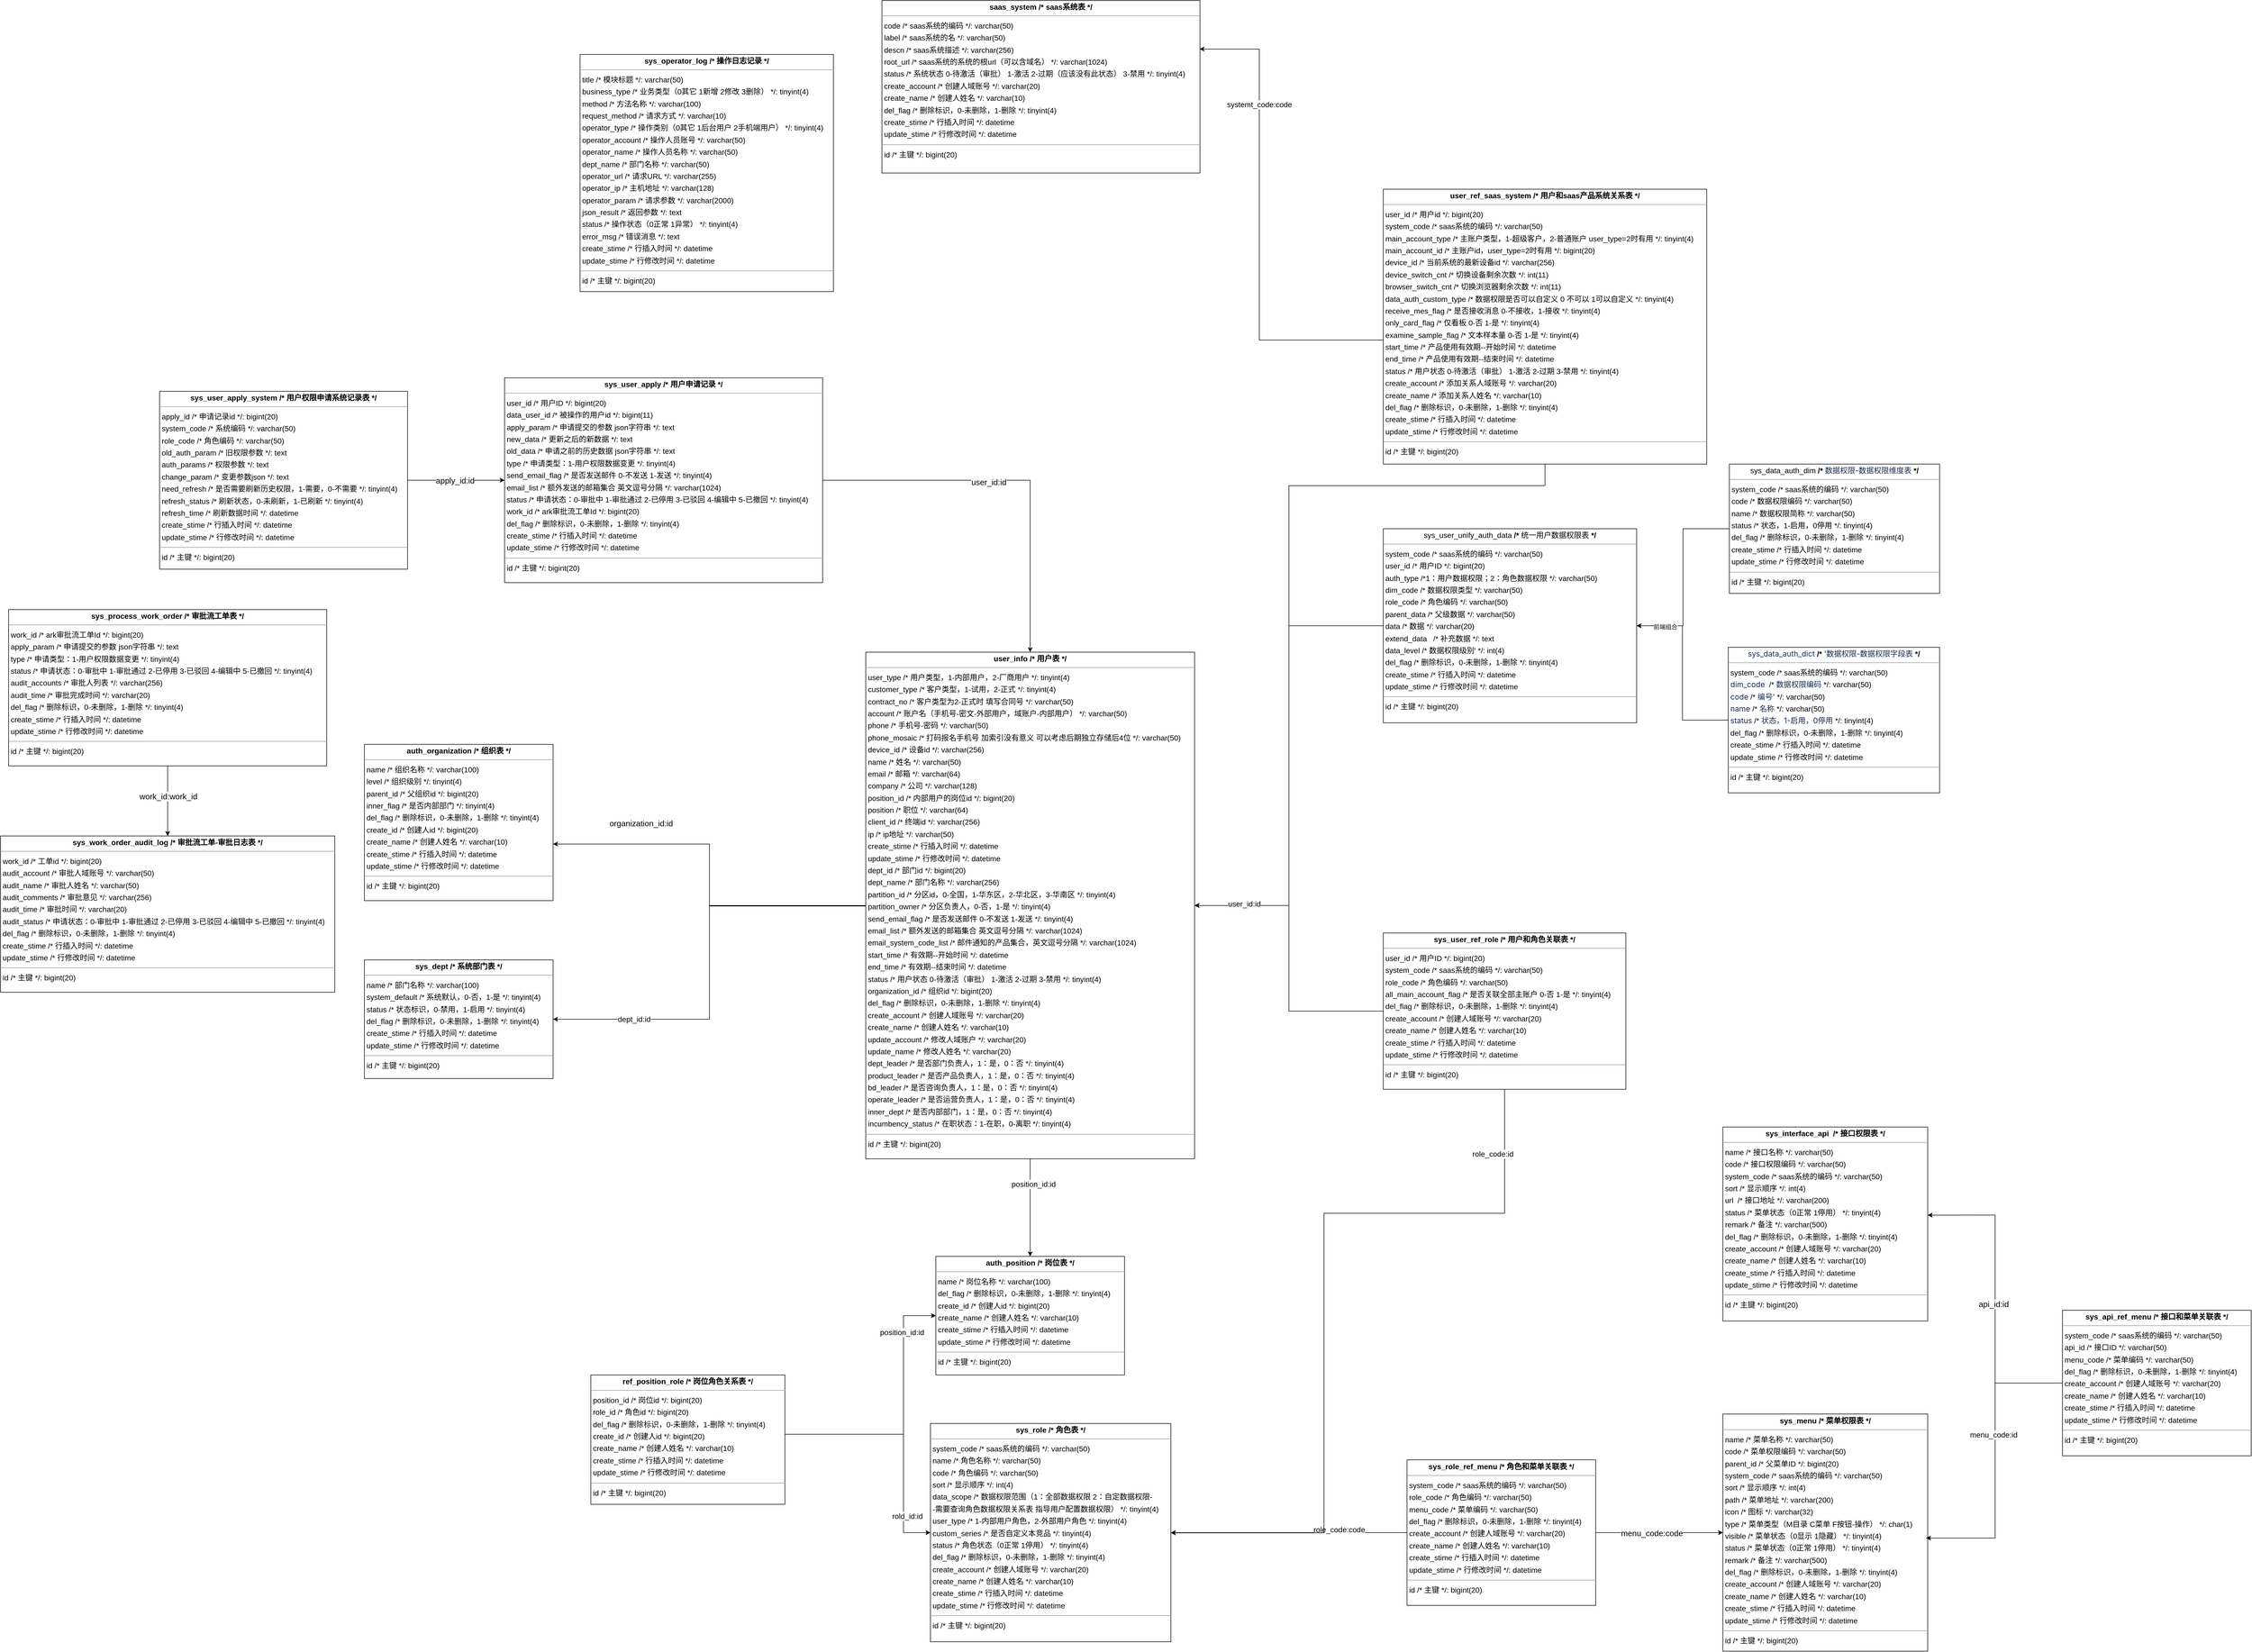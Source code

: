 <mxfile version="26.1.2">
  <diagram name="第 1 页" id="l_DR7KnRHLTlUDp1lk41">
    <mxGraphModel dx="3918" dy="2032" grid="1" gridSize="10" guides="1" tooltips="1" connect="1" arrows="1" fold="1" page="1" pageScale="1" pageWidth="827" pageHeight="1169" math="1" shadow="0">
      <root>
        <mxCell id="0" />
        <mxCell id="1" parent="0" />
        <mxCell id="V8_SMq7qqS84tooQgyuv-2" value="&lt;p style=&quot;margin:0px;margin-top:4px;text-align:center;&quot;&gt;&lt;b&gt;auth_organization  /* 组织表 */&lt;/b&gt;&lt;/p&gt;&lt;hr size=&quot;1&quot;/&gt;&lt;p style=&quot;margin:0 0 0 4px;line-height:1.6;&quot;&gt; name  /* 组织名称 */: varchar(100)&lt;br/&gt; level  /* 组织级别 */: tinyint(4)&lt;br/&gt; parent_id  /* 父组织id */: bigint(20)&lt;br/&gt; inner_flag  /* 是否内部部门 */: tinyint(4)&lt;br/&gt; del_flag  /* 删除标识，0-未删除，1-删除 */: tinyint(4)&lt;br/&gt; create_id  /* 创建人id */: bigint(20)&lt;br/&gt; create_name  /* 创建人姓名 */: varchar(10)&lt;br/&gt; create_stime  /* 行插入时间 */: datetime&lt;br/&gt; update_stime  /* 行修改时间 */: datetime&lt;/p&gt;&lt;hr size=&quot;1&quot;/&gt;&lt;p style=&quot;margin:0 0 0 4px;line-height:1.6;&quot;&gt; id  /* 主键 */: bigint(20)&lt;/p&gt;" style="verticalAlign=top;align=left;overflow=fill;fontSize=14;fontFamily=Helvetica;html=1;rounded=0;shadow=0;comic=0;labelBackgroundColor=none;strokeWidth=1;" parent="1" vertex="1">
          <mxGeometry x="-1520" y="400" width="350" height="290" as="geometry" />
        </mxCell>
        <mxCell id="V8_SMq7qqS84tooQgyuv-3" value="&lt;p style=&quot;margin:0px;margin-top:4px;text-align:center;&quot;&gt;&lt;b&gt;auth_position  /* 岗位表 */&lt;/b&gt;&lt;/p&gt;&lt;hr size=&quot;1&quot;/&gt;&lt;p style=&quot;margin:0 0 0 4px;line-height:1.6;&quot;&gt; name  /* 岗位名称 */: varchar(100)&lt;br/&gt; del_flag  /* 删除标识，0-未删除，1-删除 */: tinyint(4)&lt;br/&gt; create_id  /* 创建人id */: bigint(20)&lt;br/&gt; create_name  /* 创建人姓名 */: varchar(10)&lt;br/&gt; create_stime  /* 行插入时间 */: datetime&lt;br/&gt; update_stime  /* 行修改时间 */: datetime&lt;/p&gt;&lt;hr size=&quot;1&quot;/&gt;&lt;p style=&quot;margin:0 0 0 4px;line-height:1.6;&quot;&gt; id  /* 主键 */: bigint(20)&lt;/p&gt;" style="verticalAlign=top;align=left;overflow=fill;fontSize=14;fontFamily=Helvetica;html=1;rounded=0;shadow=0;comic=0;labelBackgroundColor=none;strokeWidth=1;" parent="1" vertex="1">
          <mxGeometry x="-460" y="1350" width="350" height="220" as="geometry" />
        </mxCell>
        <mxCell id="f3Y5LJ2er6OVcLJI3kko-26" style="edgeStyle=orthogonalEdgeStyle;rounded=0;orthogonalLoop=1;jettySize=auto;html=1;entryX=0;entryY=0.5;entryDx=0;entryDy=0;" parent="1" source="V8_SMq7qqS84tooQgyuv-7" target="V8_SMq7qqS84tooQgyuv-3" edge="1">
          <mxGeometry relative="1" as="geometry">
            <Array as="points">
              <mxPoint x="-520" y="1680" />
              <mxPoint x="-520" y="1460" />
            </Array>
          </mxGeometry>
        </mxCell>
        <mxCell id="f3Y5LJ2er6OVcLJI3kko-29" value="position_id:id" style="edgeLabel;html=1;align=center;verticalAlign=middle;resizable=0;points=[];fontSize=14;" parent="f3Y5LJ2er6OVcLJI3kko-26" vertex="1" connectable="0">
          <mxGeometry x="0.636" y="4" relative="1" as="geometry">
            <mxPoint x="1" as="offset" />
          </mxGeometry>
        </mxCell>
        <mxCell id="f3Y5LJ2er6OVcLJI3kko-27" style="edgeStyle=orthogonalEdgeStyle;rounded=0;orthogonalLoop=1;jettySize=auto;html=1;entryX=0;entryY=0.5;entryDx=0;entryDy=0;" parent="1" source="V8_SMq7qqS84tooQgyuv-7" target="V8_SMq7qqS84tooQgyuv-17" edge="1">
          <mxGeometry relative="1" as="geometry">
            <Array as="points">
              <mxPoint x="-520" y="1680" />
              <mxPoint x="-520" y="1863" />
            </Array>
          </mxGeometry>
        </mxCell>
        <mxCell id="f3Y5LJ2er6OVcLJI3kko-28" value="rold_id:id" style="edgeLabel;html=1;align=center;verticalAlign=middle;resizable=0;points=[];fontSize=14;" parent="f3Y5LJ2er6OVcLJI3kko-27" vertex="1" connectable="0">
          <mxGeometry x="0.613" y="7" relative="1" as="geometry">
            <mxPoint y="7" as="offset" />
          </mxGeometry>
        </mxCell>
        <mxCell id="V8_SMq7qqS84tooQgyuv-7" value="&lt;p style=&quot;margin:0px;margin-top:4px;text-align:center;&quot;&gt;&lt;b&gt;ref_position_role  /* 岗位角色关系表 */&lt;/b&gt;&lt;/p&gt;&lt;hr size=&quot;1&quot;/&gt;&lt;p style=&quot;margin:0 0 0 4px;line-height:1.6;&quot;&gt; position_id  /* 岗位id */: bigint(20)&lt;br/&gt; role_id  /* 角色id */: bigint(20)&lt;br/&gt; del_flag  /* 删除标识，0-未删除，1-删除 */: tinyint(4)&lt;br/&gt; create_id  /* 创建人id */: bigint(20)&lt;br/&gt; create_name  /* 创建人姓名 */: varchar(10)&lt;br/&gt; create_stime  /* 行插入时间 */: datetime&lt;br/&gt; update_stime  /* 行修改时间 */: datetime&lt;/p&gt;&lt;hr size=&quot;1&quot;/&gt;&lt;p style=&quot;margin:0 0 0 4px;line-height:1.6;&quot;&gt; id  /* 主键 */: bigint(20)&lt;/p&gt;" style="verticalAlign=top;align=left;overflow=fill;fontSize=14;fontFamily=Helvetica;html=1;rounded=0;shadow=0;comic=0;labelBackgroundColor=none;strokeWidth=1;" parent="1" vertex="1">
          <mxGeometry x="-1100" y="1570" width="360" height="240" as="geometry" />
        </mxCell>
        <mxCell id="f3Y5LJ2er6OVcLJI3kko-22" style="edgeStyle=orthogonalEdgeStyle;rounded=0;orthogonalLoop=1;jettySize=auto;html=1;entryX=0;entryY=0.5;entryDx=0;entryDy=0;exitX=1;exitY=0.5;exitDx=0;exitDy=0;" parent="1" source="V8_SMq7qqS84tooQgyuv-19" target="V8_SMq7qqS84tooQgyuv-13" edge="1">
          <mxGeometry relative="1" as="geometry">
            <mxPoint x="810" y="1304" as="sourcePoint" />
          </mxGeometry>
        </mxCell>
        <mxCell id="f3Y5LJ2er6OVcLJI3kko-23" value="menu_code:code" style="edgeLabel;html=1;align=center;verticalAlign=middle;resizable=0;points=[];fontSize=15;" parent="f3Y5LJ2er6OVcLJI3kko-22" vertex="1" connectable="0">
          <mxGeometry x="0.741" relative="1" as="geometry">
            <mxPoint x="-102" as="offset" />
          </mxGeometry>
        </mxCell>
        <mxCell id="V8_SMq7qqS84tooQgyuv-9" value="&lt;p style=&quot;margin:0px;margin-top:4px;text-align:center;&quot;&gt;&lt;b&gt;saas_system  /* saas系统表 */&lt;/b&gt;&lt;/p&gt;&lt;hr size=&quot;1&quot;/&gt;&lt;p style=&quot;margin:0 0 0 4px;line-height:1.6;&quot;&gt; code  /* saas系统的编码 */: varchar(50)&lt;br/&gt; label  /* saas系统的名 */: varchar(50)&lt;br/&gt; descn  /* saas系统描述 */: varchar(256)&lt;br/&gt; root_url  /* saas系统的系统的根url（可以含域名） */: varchar(1024)&lt;br/&gt; status  /* 系统状态 0-待激活（审批） 1-激活 2-过期（应该没有此状态） 3-禁用 */: tinyint(4)&lt;br/&gt; create_account  /* 创建人域账号 */: varchar(20)&lt;br/&gt; create_name  /* 创建人姓名 */: varchar(10)&lt;br/&gt; del_flag  /* 删除标识，0-未删除，1-删除 */: tinyint(4)&lt;br/&gt; create_stime  /* 行插入时间 */: datetime&lt;br/&gt; update_stime  /* 行修改时间 */: datetime&lt;/p&gt;&lt;hr size=&quot;1&quot;/&gt;&lt;p style=&quot;margin:0 0 0 4px;line-height:1.6;&quot;&gt; id  /* 主键 */: bigint(20)&lt;/p&gt;" style="verticalAlign=top;align=left;overflow=fill;fontSize=14;fontFamily=Helvetica;html=1;rounded=0;shadow=0;comic=0;labelBackgroundColor=none;strokeWidth=1;" parent="1" vertex="1">
          <mxGeometry x="-560" y="-980" width="590" height="320" as="geometry" />
        </mxCell>
        <mxCell id="V8_SMq7qqS84tooQgyuv-10" value="&lt;p style=&quot;margin:0px;margin-top:4px;text-align:center;&quot;&gt;&lt;b&gt;sys_dept  /* 系统部门表 */&lt;/b&gt;&lt;/p&gt;&lt;hr size=&quot;1&quot;/&gt;&lt;p style=&quot;margin:0 0 0 4px;line-height:1.6;&quot;&gt; name  /* 部门名称 */: varchar(100)&lt;br/&gt; system_default  /* 系统默认，0-否，1-是 */: tinyint(4)&lt;br/&gt; status  /* 状态标识，0-禁用，1-启用 */: tinyint(4)&lt;br/&gt; del_flag  /* 删除标识，0-未删除，1-删除 */: tinyint(4)&lt;br/&gt; create_stime  /* 行插入时间 */: datetime&lt;br/&gt; update_stime  /* 行修改时间 */: datetime&lt;/p&gt;&lt;hr size=&quot;1&quot;/&gt;&lt;p style=&quot;margin:0 0 0 4px;line-height:1.6;&quot;&gt; id  /* 主键 */: bigint(20)&lt;/p&gt;" style="verticalAlign=top;align=left;overflow=fill;fontSize=14;fontFamily=Helvetica;html=1;rounded=0;shadow=0;comic=0;labelBackgroundColor=none;strokeWidth=1;" parent="1" vertex="1">
          <mxGeometry x="-1520" y="800" width="350" height="220" as="geometry" />
        </mxCell>
        <mxCell id="V8_SMq7qqS84tooQgyuv-13" value="&lt;p style=&quot;margin:0px;margin-top:4px;text-align:center;&quot;&gt;&lt;b&gt;sys_menu  /* 菜单权限表 */&lt;/b&gt;&lt;/p&gt;&lt;hr size=&quot;1&quot;/&gt;&lt;p style=&quot;margin:0 0 0 4px;line-height:1.6;&quot;&gt; name  /* 菜单名称 */: varchar(50)&lt;br/&gt; code  /* 菜单权限编码  */: varchar(50)&lt;br/&gt; parent_id  /* 父菜单ID */: bigint(20)&lt;br/&gt; system_code  /* saas系统的编码 */: varchar(50)&lt;br/&gt; sort  /* 显示顺序 */: int(4)&lt;br/&gt; path  /* 菜单地址 */: varchar(200)&lt;br/&gt; icon  /* 图标 */: varchar(32)&lt;br/&gt; type  /* 菜单类型（M目录 C菜单 F按钮-操作） */: char(1)&lt;br/&gt; visible  /* 菜单状态（0显示 1隐藏） */: tinyint(4)&lt;br/&gt; status  /* 菜单状态（0正常 1停用） */: tinyint(4)&lt;br/&gt; remark  /* 备注 */: varchar(500)&lt;br/&gt; del_flag  /* 删除标识，0-未删除，1-删除 */: tinyint(4)&lt;br/&gt; create_account  /* 创建人域账号 */: varchar(20)&lt;br/&gt; create_name  /* 创建人姓名 */: varchar(10)&lt;br/&gt; create_stime  /* 行插入时间 */: datetime&lt;br/&gt; update_stime  /* 行修改时间 */: datetime&lt;/p&gt;&lt;hr size=&quot;1&quot;/&gt;&lt;p style=&quot;margin:0 0 0 4px;line-height:1.6;&quot;&gt; id  /* 主键 */: bigint(20)&lt;/p&gt;" style="verticalAlign=top;align=left;overflow=fill;fontSize=14;fontFamily=Helvetica;html=1;rounded=0;shadow=0;comic=0;labelBackgroundColor=none;strokeWidth=1;" parent="1" vertex="1">
          <mxGeometry x="1000" y="1642.5" width="380" height="440" as="geometry" />
        </mxCell>
        <mxCell id="V8_SMq7qqS84tooQgyuv-14" value="&lt;p style=&quot;margin:0px;margin-top:4px;text-align:center;&quot;&gt;&lt;b&gt;sys_operator_log  /* 操作日志记录 */&lt;/b&gt;&lt;/p&gt;&lt;hr size=&quot;1&quot;/&gt;&lt;p style=&quot;margin:0 0 0 4px;line-height:1.6;&quot;&gt; title  /* 模块标题 */: varchar(50)&lt;br/&gt; business_type  /* 业务类型（0其它 1新增 2修改 3删除） */: tinyint(4)&lt;br/&gt; method  /* 方法名称 */: varchar(100)&lt;br/&gt; request_method  /* 请求方式 */: varchar(10)&lt;br/&gt; operator_type  /* 操作类别（0其它 1后台用户 2手机端用户） */: tinyint(4)&lt;br/&gt; operator_account  /* 操作人员账号 */: varchar(50)&lt;br/&gt; operator_name  /* 操作人员名称 */: varchar(50)&lt;br/&gt; dept_name  /* 部门名称 */: varchar(50)&lt;br/&gt; operator_url  /* 请求URL */: varchar(255)&lt;br/&gt; operator_ip  /* 主机地址 */: varchar(128)&lt;br/&gt; operator_param  /* 请求参数 */: varchar(2000)&lt;br/&gt; json_result  /* 返回参数 */: text&lt;br/&gt; status  /* 操作状态（0正常 1异常） */: tinyint(4)&lt;br/&gt; error_msg  /* 错误消息 */: text&lt;br/&gt; create_stime  /* 行插入时间 */: datetime&lt;br/&gt; update_stime  /* 行修改时间 */: datetime&lt;/p&gt;&lt;hr size=&quot;1&quot;/&gt;&lt;p style=&quot;margin:0 0 0 4px;line-height:1.6;&quot;&gt; id  /* 主键 */: bigint(20)&lt;/p&gt;" style="verticalAlign=top;align=left;overflow=fill;fontSize=14;fontFamily=Helvetica;html=1;rounded=0;shadow=0;comic=0;labelBackgroundColor=none;strokeWidth=1;" parent="1" vertex="1">
          <mxGeometry x="-1120" y="-880" width="470" height="440" as="geometry" />
        </mxCell>
        <mxCell id="f3Y5LJ2er6OVcLJI3kko-42" style="edgeStyle=orthogonalEdgeStyle;rounded=0;orthogonalLoop=1;jettySize=auto;html=1;" parent="1" source="V8_SMq7qqS84tooQgyuv-16" target="V8_SMq7qqS84tooQgyuv-28" edge="1">
          <mxGeometry relative="1" as="geometry" />
        </mxCell>
        <mxCell id="f3Y5LJ2er6OVcLJI3kko-43" value="work_id:work_id" style="edgeLabel;html=1;align=center;verticalAlign=middle;resizable=0;points=[];fontSize=15;" parent="f3Y5LJ2er6OVcLJI3kko-42" vertex="1" connectable="0">
          <mxGeometry x="-0.135" y="1" relative="1" as="geometry">
            <mxPoint as="offset" />
          </mxGeometry>
        </mxCell>
        <mxCell id="V8_SMq7qqS84tooQgyuv-16" value="&lt;p style=&quot;margin:0px;margin-top:4px;text-align:center;&quot;&gt;&lt;b&gt;sys_process_work_order  /* 审批流工单表 */&lt;/b&gt;&lt;/p&gt;&lt;hr size=&quot;1&quot;/&gt;&lt;p style=&quot;margin:0 0 0 4px;line-height:1.6;&quot;&gt; work_id  /* ark审批流工单Id */: bigint(20)&lt;br/&gt; apply_param  /* 申请提交的参数 json字符串 */: text&lt;br/&gt; type  /* 申请类型：1-用户权限数据变更 */: tinyint(4)&lt;br/&gt; status  /* 申请状态：0-审批中 1-审批通过 2-已停用 3-已驳回 4-编辑中 5-已撤回  */: tinyint(4)&lt;br/&gt; audit_accounts  /* 审批人列表 */: varchar(256)&lt;br/&gt; audit_time  /* 审批完成时间 */: varchar(20)&lt;br/&gt; del_flag  /* 删除标识，0-未删除，1-删除 */: tinyint(4)&lt;br/&gt; create_stime  /* 行插入时间 */: datetime&lt;br/&gt; update_stime  /* 行修改时间 */: datetime&lt;/p&gt;&lt;hr size=&quot;1&quot;/&gt;&lt;p style=&quot;margin:0 0 0 4px;line-height:1.6;&quot;&gt; id  /* 主键 */: bigint(20)&lt;/p&gt;" style="verticalAlign=top;align=left;overflow=fill;fontSize=14;fontFamily=Helvetica;html=1;rounded=0;shadow=0;comic=0;labelBackgroundColor=none;strokeWidth=1;" parent="1" vertex="1">
          <mxGeometry x="-2180" y="150" width="590" height="290" as="geometry" />
        </mxCell>
        <mxCell id="V8_SMq7qqS84tooQgyuv-17" value="&lt;p style=&quot;margin:0px;margin-top:4px;text-align:center;&quot;&gt;&lt;b&gt;sys_role  /* 角色表 */&lt;/b&gt;&lt;/p&gt;&lt;hr size=&quot;1&quot;&gt;&lt;p style=&quot;margin:0 0 0 4px;line-height:1.6;&quot;&gt; system_code  /* saas系统的编码 */: varchar(50)&lt;br&gt; name  /* 角色名称 */: varchar(50)&lt;br&gt; code  /* 角色编码 */: varchar(50)&lt;br&gt; sort  /* 显示顺序 */: int(4)&lt;br&gt; data_scope  /* 数据权限范围（1：全部数据权限 2：自定数据权限-&lt;/p&gt;&lt;p style=&quot;margin:0 0 0 4px;line-height:1.6;&quot;&gt;-需要查询角色数据权限关系表 指导用户配置数据权限） */: tinyint(4)&lt;br&gt; user_type  /* 1-内部用户角色，2-外部用户角色 */: tinyint(4)&lt;br&gt; custom_series  /* 是否自定义本竞品 */: tinyint(4)&lt;br&gt; status  /* 角色状态（0正常 1停用） */: tinyint(4)&lt;br&gt; del_flag  /* 删除标识，0-未删除，1-删除 */: tinyint(4)&lt;br&gt; create_account  /* 创建人域账号 */: varchar(20)&lt;br&gt; create_name  /* 创建人姓名 */: varchar(10)&lt;br&gt; create_stime  /* 行插入时间 */: datetime&lt;br&gt; update_stime  /* 行修改时间 */: datetime&lt;/p&gt;&lt;hr size=&quot;1&quot;&gt;&lt;p style=&quot;margin:0 0 0 4px;line-height:1.6;&quot;&gt; id  /* 主键 */: bigint(20)&lt;/p&gt;" style="verticalAlign=top;align=left;overflow=fill;fontSize=14;fontFamily=Helvetica;html=1;rounded=0;shadow=0;comic=0;labelBackgroundColor=none;strokeWidth=1;" parent="1" vertex="1">
          <mxGeometry x="-470" y="1660" width="446" height="405" as="geometry" />
        </mxCell>
        <mxCell id="f3Y5LJ2er6OVcLJI3kko-24" style="edgeStyle=orthogonalEdgeStyle;rounded=0;orthogonalLoop=1;jettySize=auto;html=1;entryX=1;entryY=0.5;entryDx=0;entryDy=0;" parent="1" source="V8_SMq7qqS84tooQgyuv-19" target="V8_SMq7qqS84tooQgyuv-17" edge="1">
          <mxGeometry relative="1" as="geometry" />
        </mxCell>
        <mxCell id="f3Y5LJ2er6OVcLJI3kko-25" value="role_code:code" style="edgeLabel;html=1;align=center;verticalAlign=middle;resizable=0;points=[];fontSize=14;" parent="f3Y5LJ2er6OVcLJI3kko-24" vertex="1" connectable="0">
          <mxGeometry x="-0.419" y="-6" relative="1" as="geometry">
            <mxPoint x="1" as="offset" />
          </mxGeometry>
        </mxCell>
        <mxCell id="V8_SMq7qqS84tooQgyuv-19" value="&lt;p style=&quot;margin:0px;margin-top:4px;text-align:center;&quot;&gt;&lt;b&gt;sys_role_ref_menu  /* 角色和菜单关联表 */&lt;/b&gt;&lt;/p&gt;&lt;hr size=&quot;1&quot;/&gt;&lt;p style=&quot;margin:0 0 0 4px;line-height:1.6;&quot;&gt; system_code  /* saas系统的编码 */: varchar(50)&lt;br/&gt; role_code  /* 角色编码 */: varchar(50)&lt;br/&gt; menu_code  /* 菜单编码 */: varchar(50)&lt;br/&gt; del_flag  /* 删除标识，0-未删除，1-删除 */: tinyint(4)&lt;br/&gt; create_account  /* 创建人域账号 */: varchar(20)&lt;br/&gt; create_name  /* 创建人姓名 */: varchar(10)&lt;br/&gt; create_stime  /* 行插入时间 */: datetime&lt;br/&gt; update_stime  /* 行修改时间 */: datetime&lt;/p&gt;&lt;hr size=&quot;1&quot;/&gt;&lt;p style=&quot;margin:0 0 0 4px;line-height:1.6;&quot;&gt; id  /* 主键 */: bigint(20)&lt;/p&gt;" style="verticalAlign=top;align=left;overflow=fill;fontSize=14;fontFamily=Helvetica;html=1;rounded=0;shadow=0;comic=0;labelBackgroundColor=none;strokeWidth=1;" parent="1" vertex="1">
          <mxGeometry x="414" y="1727.5" width="350" height="270" as="geometry" />
        </mxCell>
        <mxCell id="f3Y5LJ2er6OVcLJI3kko-55" style="edgeStyle=orthogonalEdgeStyle;rounded=0;orthogonalLoop=1;jettySize=auto;html=1;" parent="1" source="V8_SMq7qqS84tooQgyuv-20" target="V8_SMq7qqS84tooQgyuv-29" edge="1">
          <mxGeometry relative="1" as="geometry" />
        </mxCell>
        <mxCell id="f3Y5LJ2er6OVcLJI3kko-56" value="user_id:id" style="edgeLabel;html=1;align=center;verticalAlign=middle;resizable=0;points=[];fontSize=15;" parent="f3Y5LJ2er6OVcLJI3kko-55" vertex="1" connectable="0">
          <mxGeometry x="-0.127" y="-3" relative="1" as="geometry">
            <mxPoint as="offset" />
          </mxGeometry>
        </mxCell>
        <mxCell id="V8_SMq7qqS84tooQgyuv-20" value="&lt;p style=&quot;margin:0px;margin-top:4px;text-align:center;&quot;&gt;&lt;b&gt;sys_user_apply  /* 用户申请记录 */&lt;/b&gt;&lt;/p&gt;&lt;hr size=&quot;1&quot;/&gt;&lt;p style=&quot;margin:0 0 0 4px;line-height:1.6;&quot;&gt; user_id  /* 用户ID */: bigint(20)&lt;br/&gt; data_user_id  /* 被操作的用户id */: bigint(11)&lt;br/&gt; apply_param  /* 申请提交的参数 json字符串 */: text&lt;br/&gt; new_data  /* 更新之后的新数据 */: text&lt;br/&gt; old_data  /* 申请之前的历史数据 json字符串 */: text&lt;br/&gt; type  /* 申请类型：1-用户权限数据变更 */: tinyint(4)&lt;br/&gt; send_email_flag  /* 是否发送邮件  0-不发送 1-发送 */: tinyint(4)&lt;br/&gt; email_list  /* 额外发送的邮箱集合 英文逗号分隔 */: varchar(1024)&lt;br/&gt; status  /* 申请状态：0-审批中 1-审批通过 2-已停用 3-已驳回 4-编辑中 5-已撤回  */: tinyint(4)&lt;br/&gt; work_id  /* ark审批流工单Id */: bigint(20)&lt;br/&gt; del_flag  /* 删除标识，0-未删除，1-删除 */: tinyint(4)&lt;br/&gt; create_stime  /* 行插入时间 */: datetime&lt;br/&gt; update_stime  /* 行修改时间 */: datetime&lt;/p&gt;&lt;hr size=&quot;1&quot;/&gt;&lt;p style=&quot;margin:0 0 0 4px;line-height:1.6;&quot;&gt; id  /* 主键 */: bigint(20)&lt;/p&gt;" style="verticalAlign=top;align=left;overflow=fill;fontSize=14;fontFamily=Helvetica;html=1;rounded=0;shadow=0;comic=0;labelBackgroundColor=none;strokeWidth=1;" parent="1" vertex="1">
          <mxGeometry x="-1260" y="-280" width="590" height="380" as="geometry" />
        </mxCell>
        <mxCell id="f3Y5LJ2er6OVcLJI3kko-58" style="edgeStyle=orthogonalEdgeStyle;rounded=0;orthogonalLoop=1;jettySize=auto;html=1;exitX=1;exitY=0.5;exitDx=0;exitDy=0;entryX=0;entryY=0.5;entryDx=0;entryDy=0;" parent="1" source="V8_SMq7qqS84tooQgyuv-22" target="V8_SMq7qqS84tooQgyuv-20" edge="1">
          <mxGeometry relative="1" as="geometry" />
        </mxCell>
        <mxCell id="f3Y5LJ2er6OVcLJI3kko-59" value="apply_id:id" style="edgeLabel;html=1;align=center;verticalAlign=middle;resizable=0;points=[];fontSize=15;" parent="f3Y5LJ2er6OVcLJI3kko-58" vertex="1" connectable="0">
          <mxGeometry x="-0.033" relative="1" as="geometry">
            <mxPoint x="1" as="offset" />
          </mxGeometry>
        </mxCell>
        <mxCell id="V8_SMq7qqS84tooQgyuv-22" value="&lt;p style=&quot;margin:0px;margin-top:4px;text-align:center;&quot;&gt;&lt;b&gt;sys_user_apply_system  /* 用户权限申请系统记录表 */&lt;/b&gt;&lt;/p&gt;&lt;hr size=&quot;1&quot;/&gt;&lt;p style=&quot;margin:0 0 0 4px;line-height:1.6;&quot;&gt; apply_id  /* 申请记录id */: bigint(20)&lt;br/&gt; system_code  /* 系统编码 */: varchar(50)&lt;br/&gt; role_code  /* 角色编码 */: varchar(50)&lt;br/&gt; old_auth_param  /* 旧权限参数 */: text&lt;br/&gt; auth_params  /* 权限参数 */: text&lt;br/&gt; change_param  /* 变更参数json */: text&lt;br/&gt; need_refresh  /* 是否需要刷新历史权限，1-需要，0-不需要 */: tinyint(4)&lt;br/&gt; refresh_status  /* 刷新状态，0-未刷新，1-已刷新 */: tinyint(4)&lt;br/&gt; refresh_time  /* 刷新数据时间 */: datetime&lt;br/&gt; create_stime  /* 行插入时间 */: datetime&lt;br/&gt; update_stime  /* 行修改时间 */: datetime&lt;/p&gt;&lt;hr size=&quot;1&quot;/&gt;&lt;p style=&quot;margin:0 0 0 4px;line-height:1.6;&quot;&gt; id  /* 主键 */: bigint(20)&lt;/p&gt;" style="verticalAlign=top;align=left;overflow=fill;fontSize=14;fontFamily=Helvetica;html=1;rounded=0;shadow=0;comic=0;labelBackgroundColor=none;strokeWidth=1;" parent="1" vertex="1">
          <mxGeometry x="-1900" y="-255" width="460" height="330" as="geometry" />
        </mxCell>
        <mxCell id="f3Y5LJ2er6OVcLJI3kko-4" style="edgeStyle=orthogonalEdgeStyle;rounded=0;orthogonalLoop=1;jettySize=auto;html=1;" parent="1" source="V8_SMq7qqS84tooQgyuv-27" target="V8_SMq7qqS84tooQgyuv-29" edge="1">
          <mxGeometry relative="1" as="geometry" />
        </mxCell>
        <mxCell id="f3Y5LJ2er6OVcLJI3kko-8" style="edgeStyle=orthogonalEdgeStyle;rounded=0;orthogonalLoop=1;jettySize=auto;html=1;" parent="1" source="V8_SMq7qqS84tooQgyuv-27" target="V8_SMq7qqS84tooQgyuv-17" edge="1">
          <mxGeometry relative="1" as="geometry">
            <Array as="points">
              <mxPoint x="595" y="1270" />
              <mxPoint x="260" y="1270" />
              <mxPoint x="260" y="1863" />
            </Array>
          </mxGeometry>
        </mxCell>
        <mxCell id="f3Y5LJ2er6OVcLJI3kko-9" value="role_code:id" style="edgeLabel;html=1;align=center;verticalAlign=middle;resizable=0;points=[];fontSize=14;" parent="f3Y5LJ2er6OVcLJI3kko-8" vertex="1" connectable="0">
          <mxGeometry x="-0.661" y="2" relative="1" as="geometry">
            <mxPoint x="-8" y="-112" as="offset" />
          </mxGeometry>
        </mxCell>
        <mxCell id="V8_SMq7qqS84tooQgyuv-27" value="&lt;p style=&quot;margin:0px;margin-top:4px;text-align:center;&quot;&gt;&lt;b&gt;sys_user_ref_role  /* 用户和角色关联表 */&lt;/b&gt;&lt;/p&gt;&lt;hr size=&quot;1&quot;/&gt;&lt;p style=&quot;margin:0 0 0 4px;line-height:1.6;&quot;&gt; user_id  /* 用户ID */: bigint(20)&lt;br/&gt; system_code  /* saas系统的编码 */: varchar(50)&lt;br/&gt; role_code  /* 角色编码 */: varchar(50)&lt;br/&gt; all_main_account_flag  /* 是否关联全部主账户 0-否 1-是 */: tinyint(4)&lt;br/&gt; del_flag  /* 删除标识，0-未删除，1-删除 */: tinyint(4)&lt;br/&gt; create_account  /* 创建人域账号 */: varchar(20)&lt;br/&gt; create_name  /* 创建人姓名 */: varchar(10)&lt;br/&gt; create_stime  /* 行插入时间 */: datetime&lt;br/&gt; update_stime  /* 行修改时间 */: datetime&lt;/p&gt;&lt;hr size=&quot;1&quot;/&gt;&lt;p style=&quot;margin:0 0 0 4px;line-height:1.6;&quot;&gt; id  /* 主键 */: bigint(20)&lt;/p&gt;" style="verticalAlign=top;align=left;overflow=fill;fontSize=14;fontFamily=Helvetica;html=1;rounded=0;shadow=0;comic=0;labelBackgroundColor=none;strokeWidth=1;" parent="1" vertex="1">
          <mxGeometry x="370" y="750" width="450" height="290" as="geometry" />
        </mxCell>
        <mxCell id="V8_SMq7qqS84tooQgyuv-28" value="&lt;p style=&quot;margin:0px;margin-top:4px;text-align:center;&quot;&gt;&lt;b&gt;sys_work_order_audit_log  /* 审批流工单-审批日志表 */&lt;/b&gt;&lt;/p&gt;&lt;hr size=&quot;1&quot;/&gt;&lt;p style=&quot;margin:0 0 0 4px;line-height:1.6;&quot;&gt; work_id  /* 工单id */: bigint(20)&lt;br/&gt; audit_account  /* 审批人域账号 */: varchar(50)&lt;br/&gt; audit_name  /* 审批人姓名 */: varchar(50)&lt;br/&gt; audit_comments  /* 审批意见 */: varchar(256)&lt;br/&gt; audit_time  /* 审批时间 */: varchar(20)&lt;br/&gt; audit_status  /* 申请状态：0-审批中 1-审批通过 2-已停用 3-已驳回 4-编辑中 5-已撤回  */: tinyint(4)&lt;br/&gt; del_flag  /* 删除标识，0-未删除，1-删除 */: tinyint(4)&lt;br/&gt; create_stime  /* 行插入时间 */: datetime&lt;br/&gt; update_stime  /* 行修改时间 */: datetime&lt;/p&gt;&lt;hr size=&quot;1&quot;/&gt;&lt;p style=&quot;margin:0 0 0 4px;line-height:1.6;&quot;&gt; id  /* 主键 */: bigint(20)&lt;/p&gt;" style="verticalAlign=top;align=left;overflow=fill;fontSize=14;fontFamily=Helvetica;html=1;rounded=0;shadow=0;comic=0;labelBackgroundColor=none;strokeWidth=1;" parent="1" vertex="1">
          <mxGeometry x="-2195" y="570" width="620" height="290" as="geometry" />
        </mxCell>
        <mxCell id="f3Y5LJ2er6OVcLJI3kko-12" style="edgeStyle=orthogonalEdgeStyle;rounded=0;orthogonalLoop=1;jettySize=auto;html=1;entryX=0.5;entryY=0;entryDx=0;entryDy=0;" parent="1" source="V8_SMq7qqS84tooQgyuv-29" target="V8_SMq7qqS84tooQgyuv-3" edge="1">
          <mxGeometry relative="1" as="geometry">
            <mxPoint x="-860" y="1330" as="targetPoint" />
          </mxGeometry>
        </mxCell>
        <mxCell id="f3Y5LJ2er6OVcLJI3kko-13" value="position_id:id" style="edgeLabel;html=1;align=center;verticalAlign=middle;resizable=0;points=[];fontSize=14;" parent="f3Y5LJ2er6OVcLJI3kko-12" vertex="1" connectable="0">
          <mxGeometry x="-0.496" y="6" relative="1" as="geometry">
            <mxPoint y="1" as="offset" />
          </mxGeometry>
        </mxCell>
        <mxCell id="f3Y5LJ2er6OVcLJI3kko-20" style="edgeStyle=orthogonalEdgeStyle;rounded=0;orthogonalLoop=1;jettySize=auto;html=1;exitX=0;exitY=0.5;exitDx=0;exitDy=0;" parent="1" source="f3Y5LJ2er6OVcLJI3kko-14" target="V8_SMq7qqS84tooQgyuv-29" edge="1">
          <mxGeometry relative="1" as="geometry" />
        </mxCell>
        <mxCell id="f3Y5LJ2er6OVcLJI3kko-30" style="edgeStyle=orthogonalEdgeStyle;rounded=0;orthogonalLoop=1;jettySize=auto;html=1;entryX=1;entryY=0.5;entryDx=0;entryDy=0;" parent="1" source="V8_SMq7qqS84tooQgyuv-29" target="V8_SMq7qqS84tooQgyuv-10" edge="1">
          <mxGeometry relative="1" as="geometry" />
        </mxCell>
        <mxCell id="f3Y5LJ2er6OVcLJI3kko-31" value="dept_id:id" style="edgeLabel;html=1;align=center;verticalAlign=middle;resizable=0;points=[];fontSize=14;" parent="f3Y5LJ2er6OVcLJI3kko-30" vertex="1" connectable="0">
          <mxGeometry x="-0.409" y="-2" relative="1" as="geometry">
            <mxPoint x="-197" y="213" as="offset" />
          </mxGeometry>
        </mxCell>
        <mxCell id="f3Y5LJ2er6OVcLJI3kko-51" style="edgeStyle=orthogonalEdgeStyle;rounded=0;orthogonalLoop=1;jettySize=auto;html=1;" parent="1" edge="1">
          <mxGeometry relative="1" as="geometry">
            <mxPoint x="-590" y="690" as="sourcePoint" />
            <mxPoint x="-1170" y="585" as="targetPoint" />
            <Array as="points">
              <mxPoint x="-590" y="700" />
              <mxPoint x="-880" y="700" />
              <mxPoint x="-880" y="585" />
            </Array>
          </mxGeometry>
        </mxCell>
        <mxCell id="f3Y5LJ2er6OVcLJI3kko-52" value="organization_id:id" style="edgeLabel;html=1;align=center;verticalAlign=middle;resizable=0;points=[];fontSize=15;" parent="f3Y5LJ2er6OVcLJI3kko-51" vertex="1" connectable="0">
          <mxGeometry x="-0.221" y="6" relative="1" as="geometry">
            <mxPoint x="-153" y="-160" as="offset" />
          </mxGeometry>
        </mxCell>
        <mxCell id="V8_SMq7qqS84tooQgyuv-29" value="&lt;p style=&quot;margin:0px;margin-top:4px;text-align:center;&quot;&gt;&lt;b&gt;user_info  /* 用户表 */&lt;/b&gt;&lt;/p&gt;&lt;hr size=&quot;1&quot;/&gt;&lt;p style=&quot;margin:0 0 0 4px;line-height:1.6;&quot;&gt; user_type  /* 用户类型，1-内部用户，2-厂商用户 */: tinyint(4)&lt;br/&gt; customer_type  /* 客户类型，1-试用，2-正式 */: tinyint(4)&lt;br/&gt; contract_no  /* 客户类型为2-正式时 填写合同号 */: varchar(50)&lt;br/&gt; account  /* 账户名（手机号-密文-外部用户，域账户-内部用户） */: varchar(50)&lt;br/&gt; phone  /* 手机号-密码 */: varchar(50)&lt;br/&gt; phone_mosaic  /* 打码报名手机号 加索引没有意义 可以考虑后期独立存储后4位 */: varchar(50)&lt;br/&gt; device_id  /* 设备id */: varchar(256)&lt;br/&gt; name  /* 姓名 */: varchar(50)&lt;br/&gt; email  /* 邮箱 */: varchar(64)&lt;br/&gt; company  /* 公司 */: varchar(128)&lt;br/&gt; position_id  /* 内部用户的岗位id */: bigint(20)&lt;br/&gt; position  /* 职位 */: varchar(64)&lt;br/&gt; client_id  /* 终端id */: varchar(256)&lt;br/&gt; ip  /* ip地址 */: varchar(50)&lt;br/&gt; create_stime  /* 行插入时间 */: datetime&lt;br/&gt; update_stime  /* 行修改时间 */: datetime&lt;br/&gt; dept_id  /* 部门id */: bigint(20)&lt;br/&gt; dept_name  /* 部门名称 */: varchar(256)&lt;br/&gt; partition_id  /* 分区id，0-全国，1-华东区，2-华北区，3-华南区 */: tinyint(4)&lt;br/&gt; partition_owner  /* 分区负责人，0-否，1-是 */: tinyint(4)&lt;br/&gt; send_email_flag  /* 是否发送邮件  0-不发送 1-发送 */: tinyint(4)&lt;br/&gt; email_list  /* 额外发送的邮箱集合 英文逗号分隔 */: varchar(1024)&lt;br/&gt; email_system_code_list  /* 邮件通知的产品集合，英文逗号分隔 */: varchar(1024)&lt;br/&gt; start_time  /* 有效期--开始时间 */: datetime&lt;br/&gt; end_time  /* 有效期--结束时间 */: datetime&lt;br/&gt; status  /* 用户状态 0-待激活（审批） 1-激活 2-过期 3-禁用 */: tinyint(4)&lt;br/&gt; organization_id  /* 组织id */: bigint(20)&lt;br/&gt; del_flag  /* 删除标识，0-未删除，1-删除 */: tinyint(4)&lt;br/&gt; create_account  /* 创建人域账号 */: varchar(20)&lt;br/&gt; create_name  /* 创建人姓名 */: varchar(10)&lt;br/&gt; update_account  /* 修改人域账户 */: varchar(20)&lt;br/&gt; update_name  /* 修改人姓名 */: varchar(20)&lt;br/&gt; dept_leader  /* 是否部门负责人，1：是，0：否 */: tinyint(4)&lt;br/&gt; product_leader  /* 是否产品负责人，1：是，0：否 */: tinyint(4)&lt;br/&gt; bd_leader  /* 是否咨询负责人，1：是，0：否 */: tinyint(4)&lt;br/&gt; operate_leader  /* 是否运营负责人，1：是，0：否 */: tinyint(4)&lt;br/&gt; inner_dept  /* 是否内部部门，1：是，0：否 */: tinyint(4)&lt;br/&gt; incumbency_status  /* 在职状态：1-在职，0-离职 */: tinyint(4)&lt;/p&gt;&lt;hr size=&quot;1&quot;/&gt;&lt;p style=&quot;margin:0 0 0 4px;line-height:1.6;&quot;&gt; id  /* 主键 */: bigint(20)&lt;/p&gt;" style="verticalAlign=top;align=left;overflow=fill;fontSize=14;fontFamily=Helvetica;html=1;rounded=0;shadow=0;comic=0;labelBackgroundColor=none;strokeWidth=1;" parent="1" vertex="1">
          <mxGeometry x="-590" y="229" width="610" height="940" as="geometry" />
        </mxCell>
        <mxCell id="f3Y5LJ2er6OVcLJI3kko-36" style="edgeStyle=orthogonalEdgeStyle;rounded=0;orthogonalLoop=1;jettySize=auto;html=1;entryX=1;entryY=0.5;entryDx=0;entryDy=0;" parent="1" source="V8_SMq7qqS84tooQgyuv-30" target="V8_SMq7qqS84tooQgyuv-29" edge="1">
          <mxGeometry relative="1" as="geometry">
            <Array as="points">
              <mxPoint x="670" y="-80" />
              <mxPoint x="195" y="-80" />
              <mxPoint x="195" y="699" />
            </Array>
          </mxGeometry>
        </mxCell>
        <mxCell id="f3Y5LJ2er6OVcLJI3kko-41" value="user_id:id" style="edgeLabel;html=1;align=center;verticalAlign=middle;resizable=0;points=[];fontSize=14;" parent="f3Y5LJ2er6OVcLJI3kko-36" vertex="1" connectable="0">
          <mxGeometry x="0.875" y="-3" relative="1" as="geometry">
            <mxPoint as="offset" />
          </mxGeometry>
        </mxCell>
        <mxCell id="f3Y5LJ2er6OVcLJI3kko-37" style="edgeStyle=orthogonalEdgeStyle;rounded=0;orthogonalLoop=1;jettySize=auto;html=1;exitX=0.001;exitY=0.524;exitDx=0;exitDy=0;exitPerimeter=0;entryX=1;entryY=0.25;entryDx=0;entryDy=0;" parent="1" edge="1">
          <mxGeometry relative="1" as="geometry">
            <mxPoint x="369.93" y="-352.76" as="sourcePoint" />
            <mxPoint x="29.33" y="-890" as="targetPoint" />
            <Array as="points">
              <mxPoint x="370" y="-350" />
              <mxPoint x="140" y="-350" />
              <mxPoint x="140" y="-890" />
            </Array>
          </mxGeometry>
        </mxCell>
        <mxCell id="f3Y5LJ2er6OVcLJI3kko-38" value="systemt_code:code" style="edgeLabel;html=1;align=center;verticalAlign=middle;resizable=0;points=[];fontSize=14;" parent="f3Y5LJ2er6OVcLJI3kko-37" vertex="1" connectable="0">
          <mxGeometry x="0.517" y="-1" relative="1" as="geometry">
            <mxPoint x="-1" as="offset" />
          </mxGeometry>
        </mxCell>
        <mxCell id="V8_SMq7qqS84tooQgyuv-30" value="&lt;p style=&quot;margin:0px;margin-top:4px;text-align:center;&quot;&gt;&lt;b&gt;user_ref_saas_system  /* 用户和saas产品系统关系表 */&lt;/b&gt;&lt;/p&gt;&lt;hr size=&quot;1&quot;/&gt;&lt;p style=&quot;margin:0 0 0 4px;line-height:1.6;&quot;&gt; user_id  /* 用户id */: bigint(20)&lt;br/&gt; system_code  /* saas系统的编码 */: varchar(50)&lt;br/&gt; main_account_type  /* 主账户类型，1-超级客户，2-普通账户 user_type=2时有用 */: tinyint(4)&lt;br/&gt; main_account_id  /* 主账户id，user_type=2时有用 */: bigint(20)&lt;br/&gt; device_id  /* 当前系统的最新设备id */: varchar(256)&lt;br/&gt; device_switch_cnt  /* 切换设备剩余次数 */: int(11)&lt;br/&gt; browser_switch_cnt  /* 切换浏览器剩余次数 */: int(11)&lt;br/&gt; data_auth_custom_type  /* 数据权限是否可以自定义 0 不可以 1可以自定义 */: tinyint(4)&lt;br/&gt; receive_mes_flag  /* 是否接收消息 0-不接收，1-接收 */: tinyint(4)&lt;br/&gt; only_card_flag  /* 仅看板 0-否 1-是 */: tinyint(4)&lt;br/&gt; examine_sample_flag  /* 文本样本量 0-否 1-是 */: tinyint(4)&lt;br/&gt; start_time  /* 产品使用有效期--开始时间 */: datetime&lt;br/&gt; end_time  /* 产品使用有效期--结束时间 */: datetime&lt;br/&gt; status  /* 用户状态 0-待激活（审批） 1-激活 2-过期 3-禁用 */: tinyint(4)&lt;br/&gt; create_account  /* 添加关系人域账号 */: varchar(20)&lt;br/&gt; create_name  /* 添加关系人姓名 */: varchar(10)&lt;br/&gt; del_flag  /* 删除标识，0-未删除，1-删除 */: tinyint(4)&lt;br/&gt; create_stime  /* 行插入时间 */: datetime&lt;br/&gt; update_stime  /* 行修改时间 */: datetime&lt;/p&gt;&lt;hr size=&quot;1&quot;/&gt;&lt;p style=&quot;margin:0 0 0 4px;line-height:1.6;&quot;&gt; id  /* 主键 */: bigint(20)&lt;/p&gt;" style="verticalAlign=top;align=left;overflow=fill;fontSize=14;fontFamily=Helvetica;html=1;rounded=0;shadow=0;comic=0;labelBackgroundColor=none;strokeWidth=1;" parent="1" vertex="1">
          <mxGeometry x="370" y="-630" width="600" height="510" as="geometry" />
        </mxCell>
        <mxCell id="f3Y5LJ2er6OVcLJI3kko-14" value="&lt;p style=&quot;margin:0px;margin-top:4px;text-align:center;&quot;&gt;&lt;font face=&quot;Helvetica&quot;&gt;&lt;span style=&quot;background-color: rgb(255, 255, 255); text-wrap-mode: wrap; text-align: left;&quot;&gt;sys_user_unify_auth_data&lt;/span&gt;&lt;b style=&quot;&quot;&gt;&amp;nbsp;/*&amp;nbsp;&lt;/b&gt;&lt;span style=&quot;text-align: start; text-wrap-mode: wrap; background-color: rgb(255, 255, 255);&quot;&gt;统一用户数据权限表&amp;nbsp;&lt;/span&gt;&lt;b style=&quot;&quot;&gt;*/&lt;/b&gt;&lt;/font&gt;&lt;/p&gt;&lt;hr size=&quot;1&quot;&gt;&lt;p style=&quot;margin:0 0 0 4px;line-height:1.6;&quot;&gt;&lt;font face=&quot;Helvetica&quot;&gt; system_code  /* saas系统的编码 */: varchar(50)&lt;br&gt; user_id  /* 用户ID */: bigint(20)&lt;br&gt;&lt;span style=&quot;text-wrap-mode: wrap; background-color: rgb(255, 255, 255);&quot;&gt;auth_type&lt;/span&gt;&amp;nbsp;/*&lt;span style=&quot;text-wrap-mode: wrap; background-color: rgb(255, 255, 255);&quot;&gt;1：用户数据权限；2：角色数据权限&lt;/span&gt;&amp;nbsp;*/: varchar(50)&lt;br&gt;&lt;span style=&quot;text-wrap-mode: wrap; background-color: rgb(255, 255, 255);&quot;&gt;dim_code&lt;/span&gt;&amp;nbsp;/*&amp;nbsp;&lt;span style=&quot;text-wrap-mode: wrap; background-color: rgb(255, 255, 255);&quot;&gt;数据权限类型&lt;/span&gt;&amp;nbsp;*/: varchar(50)&amp;nbsp;&amp;nbsp;&lt;br&gt;&lt;span style=&quot;text-wrap-mode: wrap; background-color: rgb(255, 255, 255);&quot;&gt;role_code&amp;nbsp;&lt;/span&gt;/*&amp;nbsp;&lt;span style=&quot;background-color: rgb(255, 255, 255); text-wrap-mode: wrap;&quot;&gt;角色编码&lt;/span&gt;&lt;span style=&quot;background-color: transparent;&quot;&gt;&amp;nbsp;*/:&lt;span style=&quot;white-space: pre;&quot;&gt;&#x9;&lt;/span&gt;varchar(50)&amp;nbsp;&amp;nbsp;&lt;/span&gt;&lt;/font&gt;&lt;/p&gt;&lt;p style=&quot;margin:0 0 0 4px;line-height:1.6;&quot;&gt;&lt;font face=&quot;Helvetica&quot;&gt;&lt;span style=&quot;text-wrap-mode: wrap; background-color: rgb(255, 255, 255);&quot;&gt;parent_data&amp;nbsp;&lt;/span&gt;&lt;span style=&quot;background-color: transparent;&quot;&gt;/*&amp;nbsp;&lt;/span&gt;&lt;span style=&quot;text-wrap-mode: wrap; background-color: rgb(255, 255, 255);&quot;&gt;父级数据&lt;/span&gt;&lt;span style=&quot;background-color: transparent;&quot;&gt;&amp;nbsp;*/:&amp;nbsp;&lt;/span&gt;&lt;span style=&quot;background-color: transparent;&quot;&gt;varchar(50)&amp;nbsp;&amp;nbsp;&lt;/span&gt;&lt;/font&gt;&lt;/p&gt;&lt;p style=&quot;margin:0 0 0 4px;line-height:1.6;&quot;&gt;&lt;font face=&quot;Helvetica&quot;&gt;&lt;span style=&quot;text-wrap-mode: wrap; background-color: rgb(255, 255, 255);&quot;&gt;data&amp;nbsp;&lt;/span&gt;&lt;span style=&quot;background-color: transparent;&quot;&gt;&lt;/span&gt;&lt;span style=&quot;background-color: transparent;&quot;&gt;/*&amp;nbsp;&lt;/span&gt;&lt;span style=&quot;text-wrap-mode: wrap; background-color: rgb(255, 255, 255);&quot;&gt;数据&lt;/span&gt;&lt;span style=&quot;background-color: transparent;&quot;&gt;&amp;nbsp;*/:&amp;nbsp;&lt;/span&gt;&lt;span style=&quot;background-color: transparent;&quot;&gt;varchar(20)&lt;/span&gt;&lt;/font&gt;&lt;/p&gt;&lt;p style=&quot;margin:0 0 0 4px;line-height:1.6;&quot;&gt;&lt;font face=&quot;Helvetica&quot;&gt;&lt;span style=&quot;background-color: rgb(255, 255, 255); text-wrap-mode: wrap;&quot;&gt;extend_data&lt;/span&gt;&lt;span style=&quot;background-color: transparent;&quot;&gt;&amp;nbsp;&amp;nbsp;&lt;/span&gt;&lt;span style=&quot;text-wrap-mode: wrap; background-color: rgb(255, 255, 255);&quot;&gt;&amp;nbsp;&lt;/span&gt;&lt;span style=&quot;background-color: transparent;&quot;&gt;&lt;/span&gt;&lt;span style=&quot;background-color: transparent;&quot;&gt;/* 补充&lt;/span&gt;&lt;span style=&quot;text-wrap-mode: wrap; background-color: rgb(255, 255, 255);&quot;&gt;数据&lt;/span&gt;&lt;span style=&quot;background-color: transparent;&quot;&gt;&amp;nbsp;*/:&amp;nbsp;&lt;/span&gt;&lt;span style=&quot;background-color: transparent;&quot;&gt;text&lt;/span&gt;&lt;/font&gt;&lt;/p&gt;&lt;p style=&quot;margin:0 0 0 4px;line-height:1.6;&quot;&gt;&lt;font face=&quot;Helvetica&quot;&gt;&lt;span style=&quot;text-wrap-mode: wrap; background-color: rgb(255, 255, 255);&quot;&gt;data_level&amp;nbsp;&lt;/span&gt;&lt;span style=&quot;background-color: transparent;&quot;&gt;&lt;/span&gt;&lt;span style=&quot;background-color: transparent;&quot;&gt;/*&amp;nbsp;&lt;/span&gt;&lt;span style=&quot;background-color: rgb(255, 255, 255); text-wrap-mode: wrap;&quot;&gt;数据权限级别&#39;&lt;/span&gt;&lt;span style=&quot;background-color: transparent;&quot;&gt;&amp;nbsp;*/:&amp;nbsp;&lt;/span&gt;&lt;span style=&quot;background-color: transparent;&quot;&gt;int(4)&lt;/span&gt;&lt;/font&gt;&lt;/p&gt;&lt;p style=&quot;margin:0 0 0 4px;line-height:1.6;&quot;&gt;&lt;font face=&quot;Helvetica&quot;&gt; del_flag  /* 删除标识，0-未删除，1-删除 */: tinyint(4)&lt;br&gt; create_stime  /* 行插入时间 */: datetime&lt;br&gt; update_stime  /* 行修改时间 */: datetime&lt;/font&gt;&lt;/p&gt;&lt;hr size=&quot;1&quot;&gt;&lt;p style=&quot;margin:0 0 0 4px;line-height:1.6;&quot;&gt;&lt;font face=&quot;Helvetica&quot;&gt; id  /* 主键 */: bigint(20)&lt;/font&gt;&lt;/p&gt;" style="verticalAlign=top;align=left;overflow=fill;fontSize=14;fontFamily=Helvetica;html=1;rounded=0;shadow=0;comic=0;labelBackgroundColor=none;strokeWidth=1;" parent="1" vertex="1">
          <mxGeometry x="370" width="470" height="360" as="geometry" />
        </mxCell>
        <mxCell id="f3Y5LJ2er6OVcLJI3kko-17" style="edgeStyle=orthogonalEdgeStyle;rounded=0;orthogonalLoop=1;jettySize=auto;html=1;entryX=1;entryY=0.5;entryDx=0;entryDy=0;" parent="1" source="f3Y5LJ2er6OVcLJI3kko-15" target="f3Y5LJ2er6OVcLJI3kko-14" edge="1">
          <mxGeometry relative="1" as="geometry" />
        </mxCell>
        <mxCell id="f3Y5LJ2er6OVcLJI3kko-15" value="&lt;p style=&quot;margin:0px;margin-top:4px;text-align:center;&quot;&gt;&lt;font face=&quot;Helvetica&quot;&gt;&lt;span style=&quot;background-color: rgb(255, 255, 255); text-wrap-mode: wrap; text-align: left;&quot;&gt;sys_data_auth_dim&lt;/span&gt;&lt;b style=&quot;&quot;&gt;&amp;nbsp;/*&amp;nbsp;&lt;/b&gt;&lt;/font&gt;&lt;span style=&quot;color: rgb(23, 43, 77); font-family: -apple-system, &amp;quot;system-ui&amp;quot;, &amp;quot;Segoe UI&amp;quot;, Roboto, Oxygen, Ubuntu, &amp;quot;Fira Sans&amp;quot;, &amp;quot;Droid Sans&amp;quot;, &amp;quot;Helvetica Neue&amp;quot;, sans-serif; text-align: start; text-wrap-mode: wrap; background-color: rgb(255, 255, 255);&quot;&gt;数据权限-数据权限维度表&lt;/span&gt;&lt;font face=&quot;Helvetica&quot;&gt;&lt;span style=&quot;text-align: start; text-wrap-mode: wrap; background-color: rgb(255, 255, 255);&quot;&gt;&amp;nbsp;&lt;/span&gt;&lt;b style=&quot;&quot;&gt;*/&lt;/b&gt;&lt;/font&gt;&lt;/p&gt;&lt;hr size=&quot;1&quot;&gt;&lt;p style=&quot;margin:0 0 0 4px;line-height:1.6;&quot;&gt;&lt;font face=&quot;Helvetica&quot;&gt; system_code  /* saas系统的编码 */: varchar(50)&lt;br&gt;&lt;span style=&quot;text-wrap-mode: wrap; background-color: rgb(255, 255, 255);&quot;&gt;code&lt;/span&gt;&amp;nbsp;/*&amp;nbsp;&lt;span style=&quot;background-color: rgb(255, 255, 255); text-wrap-mode: wrap;&quot;&gt;数据权限编码&amp;nbsp;&lt;/span&gt;&lt;span style=&quot;background-color: transparent;&quot;&gt;*/: varchar(50)&lt;/span&gt;&lt;/font&gt;&lt;/p&gt;&lt;p style=&quot;margin:0 0 0 4px;line-height:1.6;&quot;&gt;&lt;font face=&quot;Helvetica&quot;&gt;&lt;span style=&quot;background-color: rgb(255, 255, 255); text-wrap-mode: wrap;&quot;&gt;name&lt;/span&gt;&amp;nbsp;/*&amp;nbsp;&lt;span style=&quot;text-wrap-mode: wrap; background-color: rgb(255, 255, 255);&quot;&gt;数据权限简称&lt;/span&gt;&amp;nbsp;*/: varchar(50)&lt;br&gt;&lt;span style=&quot;text-wrap-mode: wrap; background-color: rgb(255, 255, 255);&quot;&gt;status&lt;/span&gt;&amp;nbsp;/*&amp;nbsp;&lt;span style=&quot;text-wrap-mode: wrap; background-color: rgb(255, 255, 255);&quot;&gt;状态，1-启用，0停用&lt;/span&gt;&amp;nbsp;*/: tinyint(4)&amp;nbsp;&amp;nbsp;&lt;/font&gt;&lt;/p&gt;&lt;p style=&quot;margin:0 0 0 4px;line-height:1.6;&quot;&gt;&lt;font face=&quot;Helvetica&quot;&gt; del_flag  /* 删除标识，0-未删除，1-删除 */: tinyint(4)&lt;br&gt; create_stime  /* 行插入时间 */: datetime&lt;br&gt; update_stime  /* 行修改时间 */: datetime&lt;/font&gt;&lt;/p&gt;&lt;hr size=&quot;1&quot;&gt;&lt;p style=&quot;margin:0 0 0 4px;line-height:1.6;&quot;&gt;&lt;font face=&quot;Helvetica&quot;&gt; id  /* 主键 */: bigint(20)&lt;/font&gt;&lt;/p&gt;" style="verticalAlign=top;align=left;overflow=fill;fontSize=14;fontFamily=Helvetica;html=1;rounded=0;shadow=0;comic=0;labelBackgroundColor=none;strokeWidth=1;" parent="1" vertex="1">
          <mxGeometry x="1012" y="-120" width="390" height="240" as="geometry" />
        </mxCell>
        <mxCell id="f3Y5LJ2er6OVcLJI3kko-18" style="edgeStyle=orthogonalEdgeStyle;rounded=0;orthogonalLoop=1;jettySize=auto;html=1;" parent="1" source="f3Y5LJ2er6OVcLJI3kko-16" target="f3Y5LJ2er6OVcLJI3kko-14" edge="1">
          <mxGeometry relative="1" as="geometry" />
        </mxCell>
        <mxCell id="f3Y5LJ2er6OVcLJI3kko-19" value="前端组合" style="edgeLabel;html=1;align=center;verticalAlign=middle;resizable=0;points=[];" parent="f3Y5LJ2er6OVcLJI3kko-18" vertex="1" connectable="0">
          <mxGeometry x="0.7" y="2" relative="1" as="geometry">
            <mxPoint x="1" as="offset" />
          </mxGeometry>
        </mxCell>
        <mxCell id="f3Y5LJ2er6OVcLJI3kko-16" value="&lt;p style=&quot;margin:0px;margin-top:4px;text-align:center;&quot;&gt;&lt;span style=&quot;background-color: rgb(255, 255, 255); color: rgb(23, 43, 77); font-family: -apple-system, &amp;quot;system-ui&amp;quot;, &amp;quot;Segoe UI&amp;quot;, Roboto, Oxygen, Ubuntu, &amp;quot;Fira Sans&amp;quot;, &amp;quot;Droid Sans&amp;quot;, &amp;quot;Helvetica Neue&amp;quot;, sans-serif; text-wrap-mode: wrap; text-align: left;&quot;&gt;sys_data_auth_dict&lt;/span&gt;&lt;font face=&quot;Helvetica&quot;&gt;&lt;b style=&quot;&quot;&gt;&amp;nbsp;/*&amp;nbsp;&lt;/b&gt;&lt;/font&gt;&lt;span style=&quot;color: rgb(23, 43, 77); font-family: -apple-system, &amp;quot;system-ui&amp;quot;, &amp;quot;Segoe UI&amp;quot;, Roboto, Oxygen, Ubuntu, &amp;quot;Fira Sans&amp;quot;, &amp;quot;Droid Sans&amp;quot;, &amp;quot;Helvetica Neue&amp;quot;, sans-serif; text-align: start; text-wrap-mode: wrap; background-color: rgb(255, 255, 255);&quot;&gt;&#39;数据权限-数据权限字段表&lt;/span&gt;&lt;font face=&quot;Helvetica&quot;&gt;&lt;span style=&quot;text-align: start; text-wrap-mode: wrap; background-color: rgb(255, 255, 255);&quot;&gt;&amp;nbsp;&lt;/span&gt;&lt;b style=&quot;&quot;&gt;*/&lt;/b&gt;&lt;/font&gt;&lt;/p&gt;&lt;hr size=&quot;1&quot;&gt;&lt;p style=&quot;margin:0 0 0 4px;line-height:1.6;&quot;&gt;&lt;font face=&quot;Helvetica&quot;&gt; system_code  /* saas系统的编码 */: varchar(50)&lt;/font&gt;&lt;/p&gt;&lt;p style=&quot;margin:0 0 0 4px;line-height:1.6;&quot;&gt;&lt;span style=&quot;color: rgb(23, 43, 77); font-family: -apple-system, &amp;quot;system-ui&amp;quot;, &amp;quot;Segoe UI&amp;quot;, Roboto, Oxygen, Ubuntu, &amp;quot;Fira Sans&amp;quot;, &amp;quot;Droid Sans&amp;quot;, &amp;quot;Helvetica Neue&amp;quot;, sans-serif; text-wrap-mode: wrap; background-color: rgb(255, 255, 255);&quot;&gt;dim_code&amp;nbsp;&lt;/span&gt;&lt;font face=&quot;Helvetica&quot;&gt;&amp;nbsp;/*&amp;nbsp;&lt;/font&gt;&lt;span style=&quot;text-wrap-mode: wrap; background-color: rgb(255, 255, 255); color: rgb(23, 43, 77); font-family: -apple-system, &amp;quot;system-ui&amp;quot;, &amp;quot;Segoe UI&amp;quot;, Roboto, Oxygen, Ubuntu, &amp;quot;Fira Sans&amp;quot;, &amp;quot;Droid Sans&amp;quot;, &amp;quot;Helvetica Neue&amp;quot;, sans-serif;&quot;&gt;数据权限编码&amp;nbsp;&lt;/span&gt;&lt;span style=&quot;color: light-dark(rgb(0, 0, 0), rgb(255, 255, 255)); background-color: transparent;&quot;&gt;*/: varchar(50)&lt;/span&gt;&lt;font face=&quot;Helvetica&quot;&gt;&lt;br&gt;&lt;/font&gt;&lt;span style=&quot;color: rgb(23, 43, 77); font-family: -apple-system, &amp;quot;system-ui&amp;quot;, &amp;quot;Segoe UI&amp;quot;, Roboto, Oxygen, Ubuntu, &amp;quot;Fira Sans&amp;quot;, &amp;quot;Droid Sans&amp;quot;, &amp;quot;Helvetica Neue&amp;quot;, sans-serif; text-wrap-mode: wrap; background-color: rgb(255, 255, 255);&quot;&gt;code&lt;/span&gt;&lt;font face=&quot;Helvetica&quot;&gt;&amp;nbsp;/*&amp;nbsp;&lt;/font&gt;&lt;span style=&quot;background-color: rgb(255, 255, 255); color: rgb(23, 43, 77); font-family: -apple-system, &amp;quot;system-ui&amp;quot;, &amp;quot;Segoe UI&amp;quot;, Roboto, Oxygen, Ubuntu, &amp;quot;Fira Sans&amp;quot;, &amp;quot;Droid Sans&amp;quot;, &amp;quot;Helvetica Neue&amp;quot;, sans-serif; text-wrap-mode: wrap;&quot;&gt;编号&#39;&amp;nbsp;&lt;/span&gt;&lt;span style=&quot;background-color: transparent; color: light-dark(rgb(0, 0, 0), rgb(255, 255, 255));&quot;&gt;*/: varchar(50)&lt;/span&gt;&lt;/p&gt;&lt;p style=&quot;margin:0 0 0 4px;line-height:1.6;&quot;&gt;&lt;span style=&quot;background-color: rgb(255, 255, 255); color: rgb(23, 43, 77); font-family: -apple-system, &amp;quot;system-ui&amp;quot;, &amp;quot;Segoe UI&amp;quot;, Roboto, Oxygen, Ubuntu, &amp;quot;Fira Sans&amp;quot;, &amp;quot;Droid Sans&amp;quot;, &amp;quot;Helvetica Neue&amp;quot;, sans-serif; text-wrap-mode: wrap;&quot;&gt;name&lt;/span&gt;&lt;font face=&quot;Helvetica&quot;&gt;&amp;nbsp;/*&amp;nbsp;&lt;/font&gt;&lt;span style=&quot;color: rgb(23, 43, 77); font-family: -apple-system, &amp;quot;system-ui&amp;quot;, &amp;quot;Segoe UI&amp;quot;, Roboto, Oxygen, Ubuntu, &amp;quot;Fira Sans&amp;quot;, &amp;quot;Droid Sans&amp;quot;, &amp;quot;Helvetica Neue&amp;quot;, sans-serif; text-wrap-mode: wrap; background-color: rgb(255, 255, 255);&quot;&gt;名称&lt;/span&gt;&lt;font face=&quot;Helvetica&quot;&gt;&amp;nbsp;*/: varchar(50)&lt;br&gt;&lt;/font&gt;&lt;span style=&quot;color: rgb(23, 43, 77); font-family: -apple-system, &amp;quot;system-ui&amp;quot;, &amp;quot;Segoe UI&amp;quot;, Roboto, Oxygen, Ubuntu, &amp;quot;Fira Sans&amp;quot;, &amp;quot;Droid Sans&amp;quot;, &amp;quot;Helvetica Neue&amp;quot;, sans-serif; text-wrap-mode: wrap; background-color: rgb(255, 255, 255);&quot;&gt;status&lt;/span&gt;&lt;font face=&quot;Helvetica&quot;&gt;&amp;nbsp;/*&amp;nbsp;&lt;/font&gt;&lt;span style=&quot;color: rgb(23, 43, 77); font-family: -apple-system, &amp;quot;system-ui&amp;quot;, &amp;quot;Segoe UI&amp;quot;, Roboto, Oxygen, Ubuntu, &amp;quot;Fira Sans&amp;quot;, &amp;quot;Droid Sans&amp;quot;, &amp;quot;Helvetica Neue&amp;quot;, sans-serif; text-wrap-mode: wrap; background-color: rgb(255, 255, 255);&quot;&gt;状态，1-启用，0停用&lt;/span&gt;&lt;font face=&quot;Helvetica&quot;&gt;&amp;nbsp;*/: tinyint(4)&amp;nbsp;&amp;nbsp;&lt;/font&gt;&lt;/p&gt;&lt;p style=&quot;margin:0 0 0 4px;line-height:1.6;&quot;&gt;&lt;font face=&quot;Helvetica&quot;&gt; del_flag  /* 删除标识，0-未删除，1-删除 */: tinyint(4)&lt;br&gt; create_stime  /* 行插入时间 */: datetime&lt;br&gt; update_stime  /* 行修改时间 */: datetime&lt;/font&gt;&lt;/p&gt;&lt;hr size=&quot;1&quot;&gt;&lt;p style=&quot;margin:0 0 0 4px;line-height:1.6;&quot;&gt;&lt;font face=&quot;Helvetica&quot;&gt; id  /* 主键 */: bigint(20)&lt;/font&gt;&lt;/p&gt;" style="verticalAlign=top;align=left;overflow=fill;fontSize=14;fontFamily=Helvetica;html=1;rounded=0;shadow=0;comic=0;labelBackgroundColor=none;strokeWidth=1;" parent="1" vertex="1">
          <mxGeometry x="1010" y="220" width="392" height="270" as="geometry" />
        </mxCell>
        <mxCell id="f3Y5LJ2er6OVcLJI3kko-61" value="&lt;p style=&quot;margin:0px;margin-top:4px;text-align:center;&quot;&gt;&lt;b&gt;sys_interface_api&amp;nbsp; /* 接口权限表 */&lt;/b&gt;&lt;/p&gt;&lt;hr size=&quot;1&quot;&gt;&lt;p style=&quot;margin:0 0 0 4px;line-height:1.6;&quot;&gt; name  /* 接口名称 */: varchar(50)&lt;br&gt; code  /* 接口权限编码  */: varchar(50)&lt;br&gt; system_code  /* saas系统的编码 */: varchar(50)&lt;br&gt; sort  /* 显示顺序 */: int(4)&lt;br&gt; url&amp;nbsp; /* 接口地址 */: varchar(200)&lt;br&gt; status  /* 菜单状态（0正常 1停用） */: tinyint(4)&lt;br&gt; remark  /* 备注 */: varchar(500)&lt;br&gt; del_flag  /* 删除标识，0-未删除，1-删除 */: tinyint(4)&lt;br&gt; create_account  /* 创建人域账号 */: varchar(20)&lt;br&gt; create_name  /* 创建人姓名 */: varchar(10)&lt;br&gt; create_stime  /* 行插入时间 */: datetime&lt;br&gt; update_stime  /* 行修改时间 */: datetime&lt;/p&gt;&lt;hr size=&quot;1&quot;&gt;&lt;p style=&quot;margin:0 0 0 4px;line-height:1.6;&quot;&gt; id  /* 主键 */: bigint(20)&lt;/p&gt;" style="verticalAlign=top;align=left;overflow=fill;fontSize=14;fontFamily=Helvetica;html=1;rounded=0;shadow=0;comic=0;labelBackgroundColor=none;strokeWidth=1;" parent="1" vertex="1">
          <mxGeometry x="1000" y="1110" width="380" height="360" as="geometry" />
        </mxCell>
        <mxCell id="f3Y5LJ2er6OVcLJI3kko-62" value="&lt;p style=&quot;margin:0px;margin-top:4px;text-align:center;&quot;&gt;&lt;b&gt;sys_api_ref_menu  /* 接口和菜单关联表 */&lt;/b&gt;&lt;/p&gt;&lt;hr size=&quot;1&quot;&gt;&lt;p style=&quot;margin:0 0 0 4px;line-height:1.6;&quot;&gt; system_code  /* saas系统的编码 */: varchar(50)&lt;br&gt;api_id /* 接口ID */: varchar(50)&lt;br&gt; menu_code  /* 菜单编码 */: varchar(50)&lt;br&gt; del_flag  /* 删除标识，0-未删除，1-删除 */: tinyint(4)&lt;br&gt; create_account  /* 创建人域账号 */: varchar(20)&lt;br&gt; create_name  /* 创建人姓名 */: varchar(10)&lt;br&gt; create_stime  /* 行插入时间 */: datetime&lt;br&gt; update_stime  /* 行修改时间 */: datetime&lt;/p&gt;&lt;hr size=&quot;1&quot;&gt;&lt;p style=&quot;margin:0 0 0 4px;line-height:1.6;&quot;&gt; id  /* 主键 */: bigint(20)&lt;/p&gt;" style="verticalAlign=top;align=left;overflow=fill;fontSize=14;fontFamily=Helvetica;html=1;rounded=0;shadow=0;comic=0;labelBackgroundColor=none;strokeWidth=1;" parent="1" vertex="1">
          <mxGeometry x="1630" y="1450" width="350" height="270" as="geometry" />
        </mxCell>
        <mxCell id="f3Y5LJ2er6OVcLJI3kko-63" style="edgeStyle=orthogonalEdgeStyle;rounded=0;orthogonalLoop=1;jettySize=auto;html=1;entryX=0.992;entryY=0.523;entryDx=0;entryDy=0;entryPerimeter=0;" parent="1" source="f3Y5LJ2er6OVcLJI3kko-62" target="V8_SMq7qqS84tooQgyuv-13" edge="1">
          <mxGeometry relative="1" as="geometry" />
        </mxCell>
        <mxCell id="T9sRMvuPk_07GKg5OF-r-2" value="menu_code:id" style="edgeLabel;html=1;align=center;verticalAlign=middle;resizable=0;points=[];fontSize=14;" vertex="1" connectable="0" parent="f3Y5LJ2er6OVcLJI3kko-63">
          <mxGeometry x="-0.185" y="-3" relative="1" as="geometry">
            <mxPoint as="offset" />
          </mxGeometry>
        </mxCell>
        <mxCell id="f3Y5LJ2er6OVcLJI3kko-64" style="edgeStyle=orthogonalEdgeStyle;rounded=0;orthogonalLoop=1;jettySize=auto;html=1;entryX=1;entryY=0.454;entryDx=0;entryDy=0;entryPerimeter=0;" parent="1" source="f3Y5LJ2er6OVcLJI3kko-62" target="f3Y5LJ2er6OVcLJI3kko-61" edge="1">
          <mxGeometry relative="1" as="geometry" />
        </mxCell>
        <mxCell id="T9sRMvuPk_07GKg5OF-r-1" value="api_id:id" style="edgeLabel;html=1;align=center;verticalAlign=middle;resizable=0;points=[];fontSize=15;" vertex="1" connectable="0" parent="f3Y5LJ2er6OVcLJI3kko-64">
          <mxGeometry x="-0.029" y="3" relative="1" as="geometry">
            <mxPoint as="offset" />
          </mxGeometry>
        </mxCell>
      </root>
    </mxGraphModel>
  </diagram>
</mxfile>
